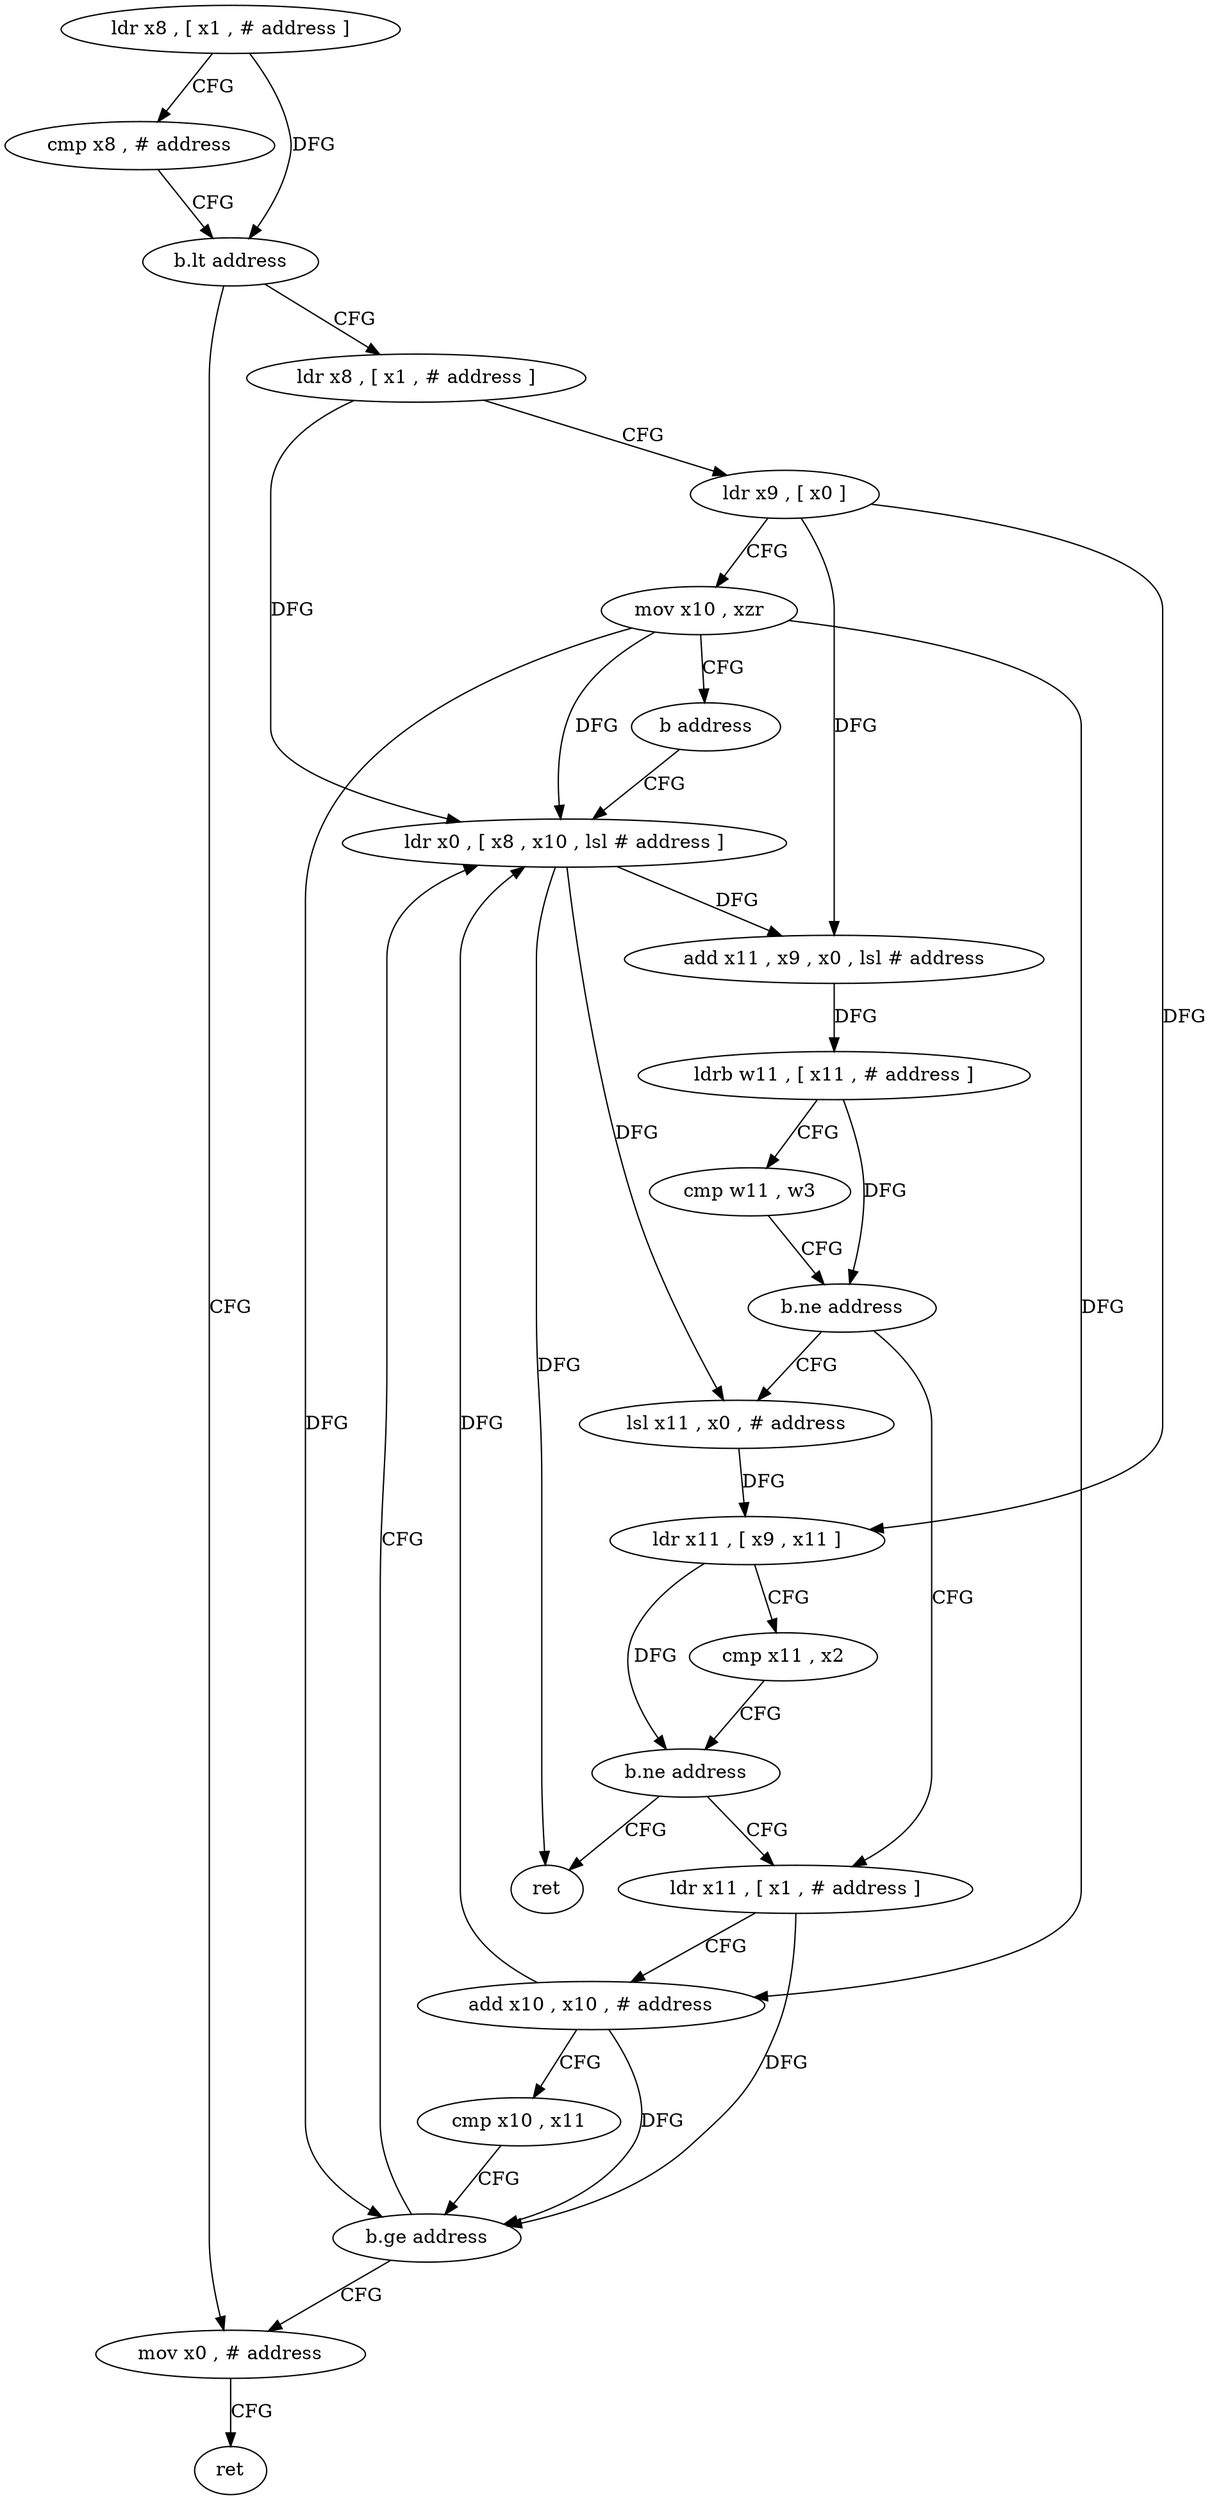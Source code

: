 digraph "func" {
"4251424" [label = "ldr x8 , [ x1 , # address ]" ]
"4251428" [label = "cmp x8 , # address" ]
"4251432" [label = "b.lt address" ]
"4251508" [label = "mov x0 , # address" ]
"4251436" [label = "ldr x8 , [ x1 , # address ]" ]
"4251512" [label = "ret" ]
"4251440" [label = "ldr x9 , [ x0 ]" ]
"4251444" [label = "mov x10 , xzr" ]
"4251448" [label = "b address" ]
"4251468" [label = "ldr x0 , [ x8 , x10 , lsl # address ]" ]
"4251472" [label = "add x11 , x9 , x0 , lsl # address" ]
"4251476" [label = "ldrb w11 , [ x11 , # address ]" ]
"4251480" [label = "cmp w11 , w3" ]
"4251484" [label = "b.ne address" ]
"4251452" [label = "ldr x11 , [ x1 , # address ]" ]
"4251488" [label = "lsl x11 , x0 , # address" ]
"4251456" [label = "add x10 , x10 , # address" ]
"4251460" [label = "cmp x10 , x11" ]
"4251464" [label = "b.ge address" ]
"4251492" [label = "ldr x11 , [ x9 , x11 ]" ]
"4251496" [label = "cmp x11 , x2" ]
"4251500" [label = "b.ne address" ]
"4251504" [label = "ret" ]
"4251424" -> "4251428" [ label = "CFG" ]
"4251424" -> "4251432" [ label = "DFG" ]
"4251428" -> "4251432" [ label = "CFG" ]
"4251432" -> "4251508" [ label = "CFG" ]
"4251432" -> "4251436" [ label = "CFG" ]
"4251508" -> "4251512" [ label = "CFG" ]
"4251436" -> "4251440" [ label = "CFG" ]
"4251436" -> "4251468" [ label = "DFG" ]
"4251440" -> "4251444" [ label = "CFG" ]
"4251440" -> "4251472" [ label = "DFG" ]
"4251440" -> "4251492" [ label = "DFG" ]
"4251444" -> "4251448" [ label = "CFG" ]
"4251444" -> "4251468" [ label = "DFG" ]
"4251444" -> "4251456" [ label = "DFG" ]
"4251444" -> "4251464" [ label = "DFG" ]
"4251448" -> "4251468" [ label = "CFG" ]
"4251468" -> "4251472" [ label = "DFG" ]
"4251468" -> "4251488" [ label = "DFG" ]
"4251468" -> "4251504" [ label = "DFG" ]
"4251472" -> "4251476" [ label = "DFG" ]
"4251476" -> "4251480" [ label = "CFG" ]
"4251476" -> "4251484" [ label = "DFG" ]
"4251480" -> "4251484" [ label = "CFG" ]
"4251484" -> "4251452" [ label = "CFG" ]
"4251484" -> "4251488" [ label = "CFG" ]
"4251452" -> "4251456" [ label = "CFG" ]
"4251452" -> "4251464" [ label = "DFG" ]
"4251488" -> "4251492" [ label = "DFG" ]
"4251456" -> "4251460" [ label = "CFG" ]
"4251456" -> "4251468" [ label = "DFG" ]
"4251456" -> "4251464" [ label = "DFG" ]
"4251460" -> "4251464" [ label = "CFG" ]
"4251464" -> "4251508" [ label = "CFG" ]
"4251464" -> "4251468" [ label = "CFG" ]
"4251492" -> "4251496" [ label = "CFG" ]
"4251492" -> "4251500" [ label = "DFG" ]
"4251496" -> "4251500" [ label = "CFG" ]
"4251500" -> "4251452" [ label = "CFG" ]
"4251500" -> "4251504" [ label = "CFG" ]
}

